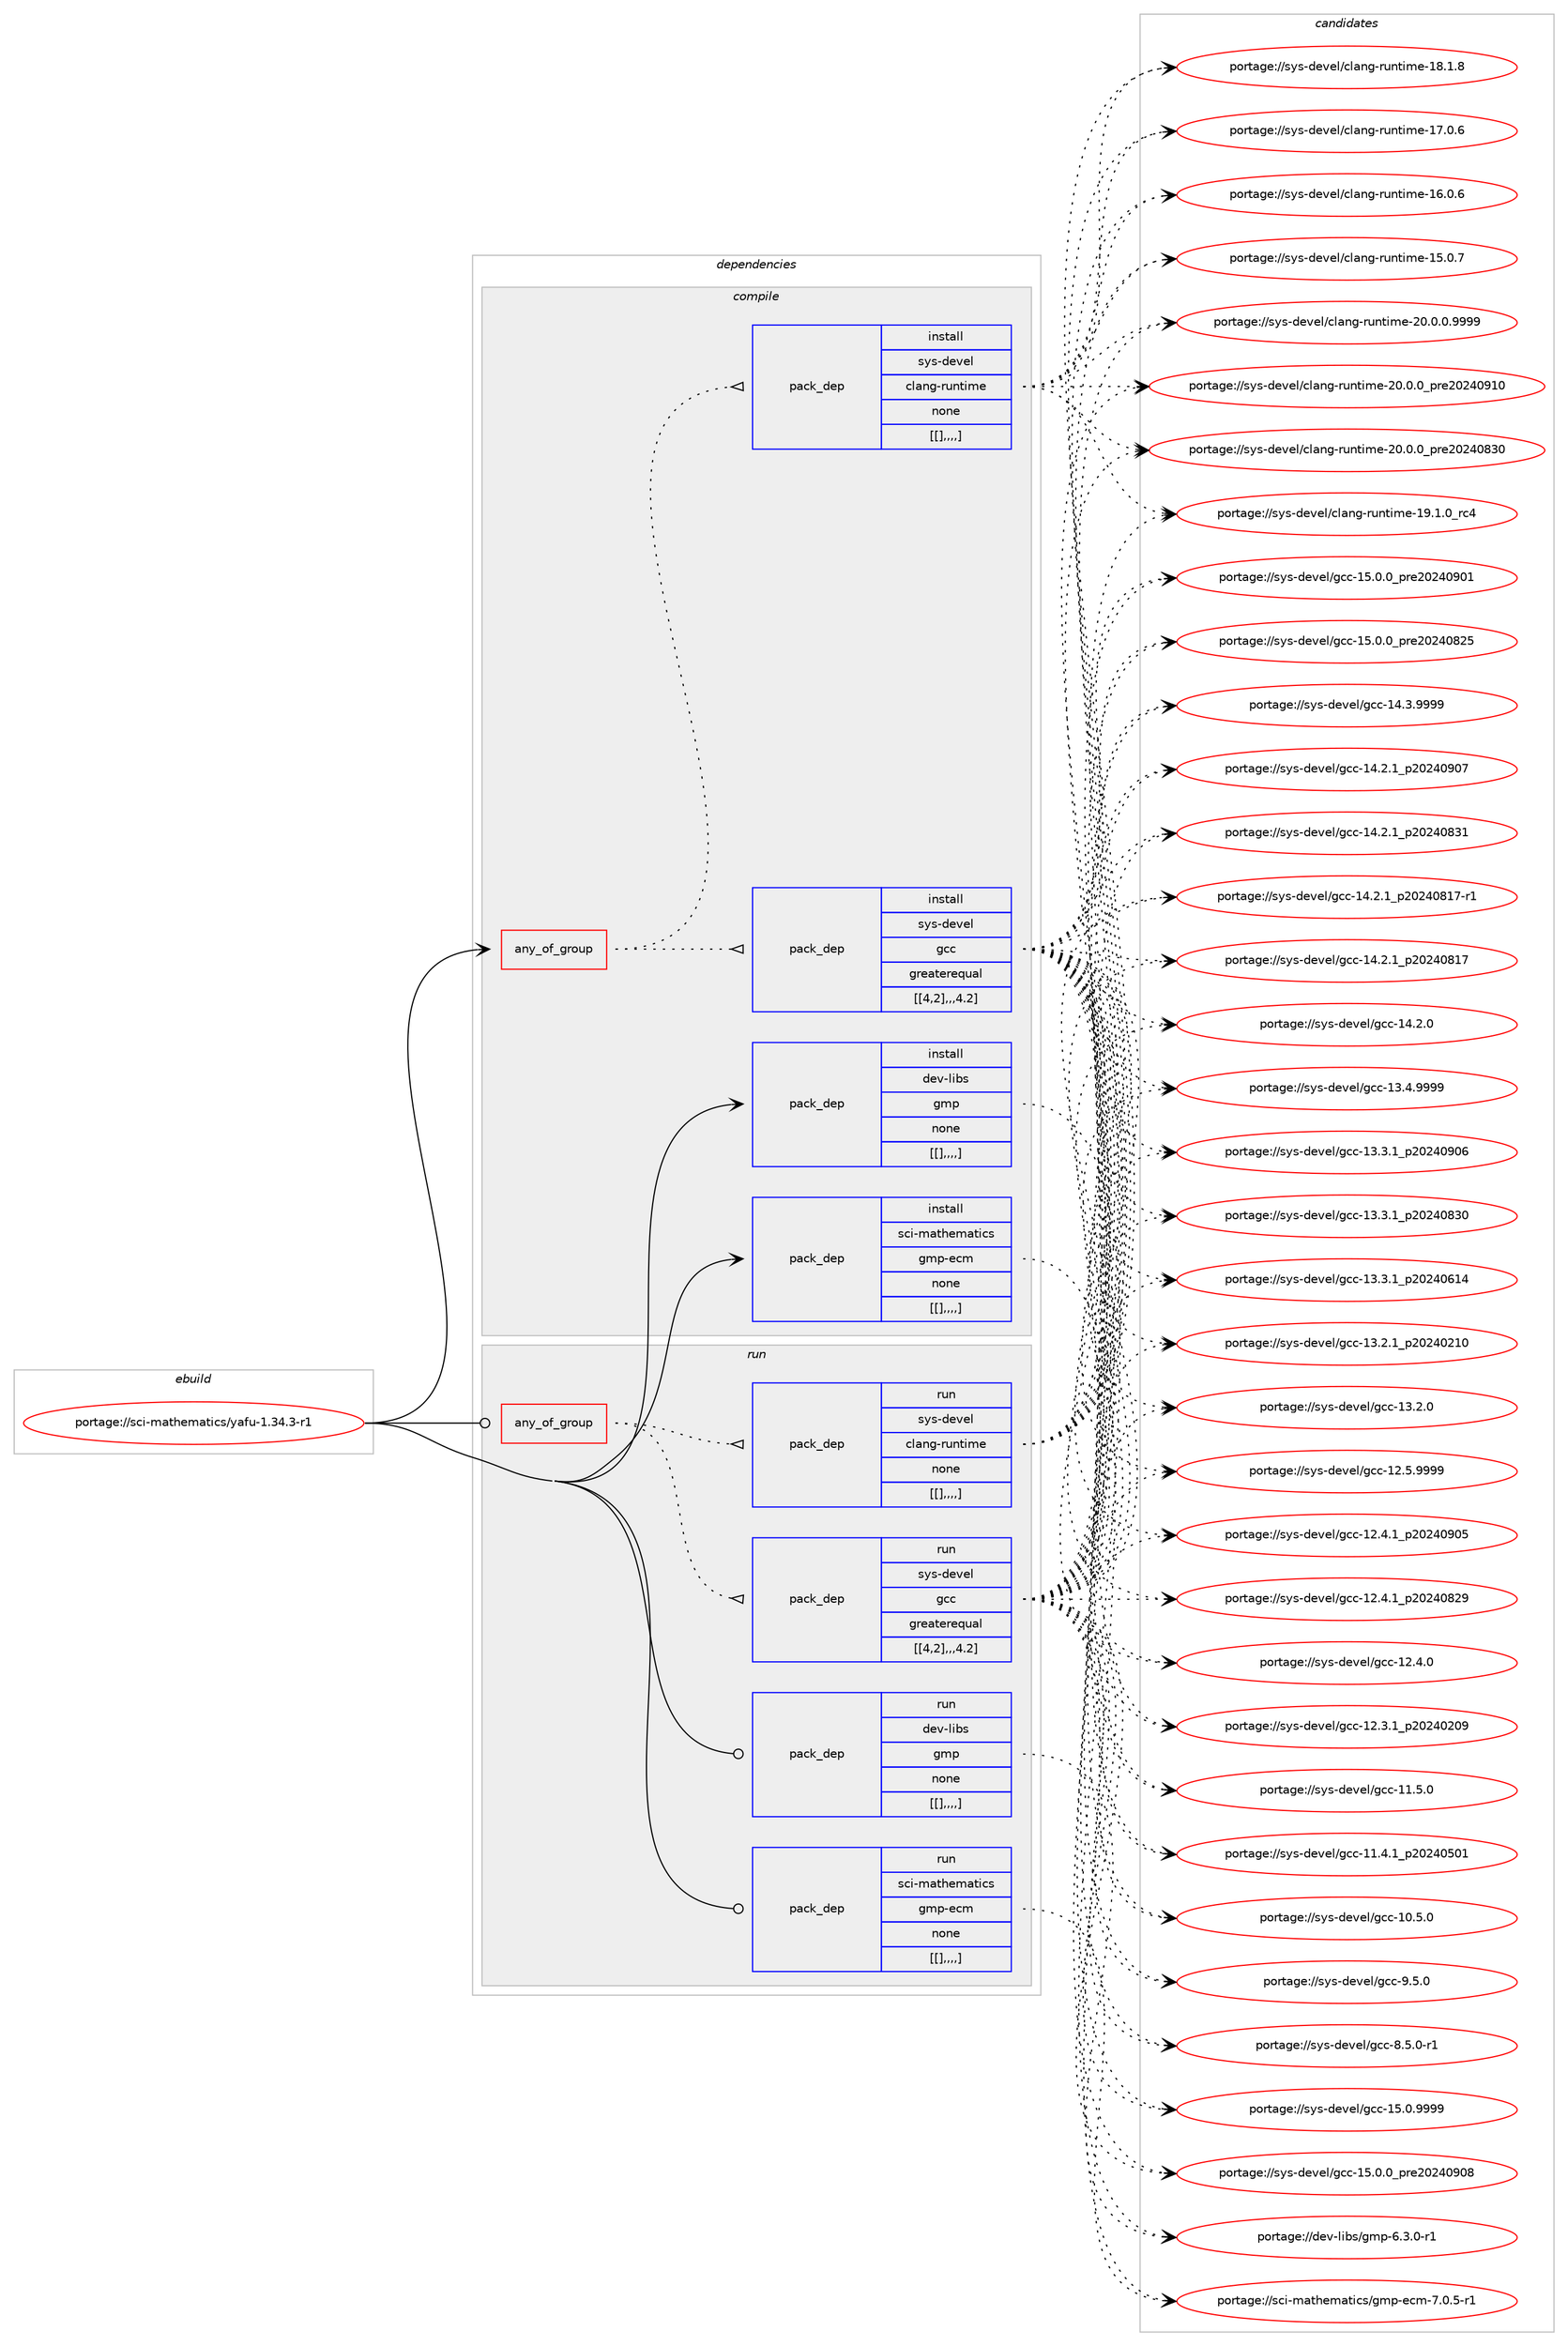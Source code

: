 digraph prolog {

# *************
# Graph options
# *************

newrank=true;
concentrate=true;
compound=true;
graph [rankdir=LR,fontname=Helvetica,fontsize=10,ranksep=1.5];#, ranksep=2.5, nodesep=0.2];
edge  [arrowhead=vee];
node  [fontname=Helvetica,fontsize=10];

# **********
# The ebuild
# **********

subgraph cluster_leftcol {
color=gray;
label=<<i>ebuild</i>>;
id [label="portage://sci-mathematics/yafu-1.34.3-r1", color=red, width=4, href="../sci-mathematics/yafu-1.34.3-r1.svg"];
}

# ****************
# The dependencies
# ****************

subgraph cluster_midcol {
color=gray;
label=<<i>dependencies</i>>;
subgraph cluster_compile {
fillcolor="#eeeeee";
style=filled;
label=<<i>compile</i>>;
subgraph any2838 {
dependency426293 [label=<<TABLE BORDER="0" CELLBORDER="1" CELLSPACING="0" CELLPADDING="4"><TR><TD CELLPADDING="10">any_of_group</TD></TR></TABLE>>, shape=none, color=red];subgraph pack310459 {
dependency426294 [label=<<TABLE BORDER="0" CELLBORDER="1" CELLSPACING="0" CELLPADDING="4" WIDTH="220"><TR><TD ROWSPAN="6" CELLPADDING="30">pack_dep</TD></TR><TR><TD WIDTH="110">install</TD></TR><TR><TD>sys-devel</TD></TR><TR><TD>gcc</TD></TR><TR><TD>greaterequal</TD></TR><TR><TD>[[4,2],,,4.2]</TD></TR></TABLE>>, shape=none, color=blue];
}
dependency426293:e -> dependency426294:w [weight=20,style="dotted",arrowhead="oinv"];
subgraph pack310460 {
dependency426295 [label=<<TABLE BORDER="0" CELLBORDER="1" CELLSPACING="0" CELLPADDING="4" WIDTH="220"><TR><TD ROWSPAN="6" CELLPADDING="30">pack_dep</TD></TR><TR><TD WIDTH="110">install</TD></TR><TR><TD>sys-devel</TD></TR><TR><TD>clang-runtime</TD></TR><TR><TD>none</TD></TR><TR><TD>[[],,,,]</TD></TR></TABLE>>, shape=none, color=blue];
}
dependency426293:e -> dependency426295:w [weight=20,style="dotted",arrowhead="oinv"];
}
id:e -> dependency426293:w [weight=20,style="solid",arrowhead="vee"];
subgraph pack310461 {
dependency426296 [label=<<TABLE BORDER="0" CELLBORDER="1" CELLSPACING="0" CELLPADDING="4" WIDTH="220"><TR><TD ROWSPAN="6" CELLPADDING="30">pack_dep</TD></TR><TR><TD WIDTH="110">install</TD></TR><TR><TD>dev-libs</TD></TR><TR><TD>gmp</TD></TR><TR><TD>none</TD></TR><TR><TD>[[],,,,]</TD></TR></TABLE>>, shape=none, color=blue];
}
id:e -> dependency426296:w [weight=20,style="solid",arrowhead="vee"];
subgraph pack310462 {
dependency426297 [label=<<TABLE BORDER="0" CELLBORDER="1" CELLSPACING="0" CELLPADDING="4" WIDTH="220"><TR><TD ROWSPAN="6" CELLPADDING="30">pack_dep</TD></TR><TR><TD WIDTH="110">install</TD></TR><TR><TD>sci-mathematics</TD></TR><TR><TD>gmp-ecm</TD></TR><TR><TD>none</TD></TR><TR><TD>[[],,,,]</TD></TR></TABLE>>, shape=none, color=blue];
}
id:e -> dependency426297:w [weight=20,style="solid",arrowhead="vee"];
}
subgraph cluster_compileandrun {
fillcolor="#eeeeee";
style=filled;
label=<<i>compile and run</i>>;
}
subgraph cluster_run {
fillcolor="#eeeeee";
style=filled;
label=<<i>run</i>>;
subgraph any2839 {
dependency426298 [label=<<TABLE BORDER="0" CELLBORDER="1" CELLSPACING="0" CELLPADDING="4"><TR><TD CELLPADDING="10">any_of_group</TD></TR></TABLE>>, shape=none, color=red];subgraph pack310463 {
dependency426299 [label=<<TABLE BORDER="0" CELLBORDER="1" CELLSPACING="0" CELLPADDING="4" WIDTH="220"><TR><TD ROWSPAN="6" CELLPADDING="30">pack_dep</TD></TR><TR><TD WIDTH="110">run</TD></TR><TR><TD>sys-devel</TD></TR><TR><TD>gcc</TD></TR><TR><TD>greaterequal</TD></TR><TR><TD>[[4,2],,,4.2]</TD></TR></TABLE>>, shape=none, color=blue];
}
dependency426298:e -> dependency426299:w [weight=20,style="dotted",arrowhead="oinv"];
subgraph pack310464 {
dependency426300 [label=<<TABLE BORDER="0" CELLBORDER="1" CELLSPACING="0" CELLPADDING="4" WIDTH="220"><TR><TD ROWSPAN="6" CELLPADDING="30">pack_dep</TD></TR><TR><TD WIDTH="110">run</TD></TR><TR><TD>sys-devel</TD></TR><TR><TD>clang-runtime</TD></TR><TR><TD>none</TD></TR><TR><TD>[[],,,,]</TD></TR></TABLE>>, shape=none, color=blue];
}
dependency426298:e -> dependency426300:w [weight=20,style="dotted",arrowhead="oinv"];
}
id:e -> dependency426298:w [weight=20,style="solid",arrowhead="odot"];
subgraph pack310465 {
dependency426301 [label=<<TABLE BORDER="0" CELLBORDER="1" CELLSPACING="0" CELLPADDING="4" WIDTH="220"><TR><TD ROWSPAN="6" CELLPADDING="30">pack_dep</TD></TR><TR><TD WIDTH="110">run</TD></TR><TR><TD>dev-libs</TD></TR><TR><TD>gmp</TD></TR><TR><TD>none</TD></TR><TR><TD>[[],,,,]</TD></TR></TABLE>>, shape=none, color=blue];
}
id:e -> dependency426301:w [weight=20,style="solid",arrowhead="odot"];
subgraph pack310466 {
dependency426302 [label=<<TABLE BORDER="0" CELLBORDER="1" CELLSPACING="0" CELLPADDING="4" WIDTH="220"><TR><TD ROWSPAN="6" CELLPADDING="30">pack_dep</TD></TR><TR><TD WIDTH="110">run</TD></TR><TR><TD>sci-mathematics</TD></TR><TR><TD>gmp-ecm</TD></TR><TR><TD>none</TD></TR><TR><TD>[[],,,,]</TD></TR></TABLE>>, shape=none, color=blue];
}
id:e -> dependency426302:w [weight=20,style="solid",arrowhead="odot"];
}
}

# **************
# The candidates
# **************

subgraph cluster_choices {
rank=same;
color=gray;
label=<<i>candidates</i>>;

subgraph choice310459 {
color=black;
nodesep=1;
choice1151211154510010111810110847103999945495346484657575757 [label="portage://sys-devel/gcc-15.0.9999", color=red, width=4,href="../sys-devel/gcc-15.0.9999.svg"];
choice1151211154510010111810110847103999945495346484648951121141015048505248574856 [label="portage://sys-devel/gcc-15.0.0_pre20240908", color=red, width=4,href="../sys-devel/gcc-15.0.0_pre20240908.svg"];
choice1151211154510010111810110847103999945495346484648951121141015048505248574849 [label="portage://sys-devel/gcc-15.0.0_pre20240901", color=red, width=4,href="../sys-devel/gcc-15.0.0_pre20240901.svg"];
choice1151211154510010111810110847103999945495346484648951121141015048505248565053 [label="portage://sys-devel/gcc-15.0.0_pre20240825", color=red, width=4,href="../sys-devel/gcc-15.0.0_pre20240825.svg"];
choice1151211154510010111810110847103999945495246514657575757 [label="portage://sys-devel/gcc-14.3.9999", color=red, width=4,href="../sys-devel/gcc-14.3.9999.svg"];
choice1151211154510010111810110847103999945495246504649951125048505248574855 [label="portage://sys-devel/gcc-14.2.1_p20240907", color=red, width=4,href="../sys-devel/gcc-14.2.1_p20240907.svg"];
choice1151211154510010111810110847103999945495246504649951125048505248565149 [label="portage://sys-devel/gcc-14.2.1_p20240831", color=red, width=4,href="../sys-devel/gcc-14.2.1_p20240831.svg"];
choice11512111545100101118101108471039999454952465046499511250485052485649554511449 [label="portage://sys-devel/gcc-14.2.1_p20240817-r1", color=red, width=4,href="../sys-devel/gcc-14.2.1_p20240817-r1.svg"];
choice1151211154510010111810110847103999945495246504649951125048505248564955 [label="portage://sys-devel/gcc-14.2.1_p20240817", color=red, width=4,href="../sys-devel/gcc-14.2.1_p20240817.svg"];
choice1151211154510010111810110847103999945495246504648 [label="portage://sys-devel/gcc-14.2.0", color=red, width=4,href="../sys-devel/gcc-14.2.0.svg"];
choice1151211154510010111810110847103999945495146524657575757 [label="portage://sys-devel/gcc-13.4.9999", color=red, width=4,href="../sys-devel/gcc-13.4.9999.svg"];
choice1151211154510010111810110847103999945495146514649951125048505248574854 [label="portage://sys-devel/gcc-13.3.1_p20240906", color=red, width=4,href="../sys-devel/gcc-13.3.1_p20240906.svg"];
choice1151211154510010111810110847103999945495146514649951125048505248565148 [label="portage://sys-devel/gcc-13.3.1_p20240830", color=red, width=4,href="../sys-devel/gcc-13.3.1_p20240830.svg"];
choice1151211154510010111810110847103999945495146514649951125048505248544952 [label="portage://sys-devel/gcc-13.3.1_p20240614", color=red, width=4,href="../sys-devel/gcc-13.3.1_p20240614.svg"];
choice1151211154510010111810110847103999945495146504649951125048505248504948 [label="portage://sys-devel/gcc-13.2.1_p20240210", color=red, width=4,href="../sys-devel/gcc-13.2.1_p20240210.svg"];
choice1151211154510010111810110847103999945495146504648 [label="portage://sys-devel/gcc-13.2.0", color=red, width=4,href="../sys-devel/gcc-13.2.0.svg"];
choice1151211154510010111810110847103999945495046534657575757 [label="portage://sys-devel/gcc-12.5.9999", color=red, width=4,href="../sys-devel/gcc-12.5.9999.svg"];
choice1151211154510010111810110847103999945495046524649951125048505248574853 [label="portage://sys-devel/gcc-12.4.1_p20240905", color=red, width=4,href="../sys-devel/gcc-12.4.1_p20240905.svg"];
choice1151211154510010111810110847103999945495046524649951125048505248565057 [label="portage://sys-devel/gcc-12.4.1_p20240829", color=red, width=4,href="../sys-devel/gcc-12.4.1_p20240829.svg"];
choice1151211154510010111810110847103999945495046524648 [label="portage://sys-devel/gcc-12.4.0", color=red, width=4,href="../sys-devel/gcc-12.4.0.svg"];
choice1151211154510010111810110847103999945495046514649951125048505248504857 [label="portage://sys-devel/gcc-12.3.1_p20240209", color=red, width=4,href="../sys-devel/gcc-12.3.1_p20240209.svg"];
choice1151211154510010111810110847103999945494946534648 [label="portage://sys-devel/gcc-11.5.0", color=red, width=4,href="../sys-devel/gcc-11.5.0.svg"];
choice1151211154510010111810110847103999945494946524649951125048505248534849 [label="portage://sys-devel/gcc-11.4.1_p20240501", color=red, width=4,href="../sys-devel/gcc-11.4.1_p20240501.svg"];
choice1151211154510010111810110847103999945494846534648 [label="portage://sys-devel/gcc-10.5.0", color=red, width=4,href="../sys-devel/gcc-10.5.0.svg"];
choice11512111545100101118101108471039999455746534648 [label="portage://sys-devel/gcc-9.5.0", color=red, width=4,href="../sys-devel/gcc-9.5.0.svg"];
choice115121115451001011181011084710399994556465346484511449 [label="portage://sys-devel/gcc-8.5.0-r1", color=red, width=4,href="../sys-devel/gcc-8.5.0-r1.svg"];
dependency426294:e -> choice1151211154510010111810110847103999945495346484657575757:w [style=dotted,weight="100"];
dependency426294:e -> choice1151211154510010111810110847103999945495346484648951121141015048505248574856:w [style=dotted,weight="100"];
dependency426294:e -> choice1151211154510010111810110847103999945495346484648951121141015048505248574849:w [style=dotted,weight="100"];
dependency426294:e -> choice1151211154510010111810110847103999945495346484648951121141015048505248565053:w [style=dotted,weight="100"];
dependency426294:e -> choice1151211154510010111810110847103999945495246514657575757:w [style=dotted,weight="100"];
dependency426294:e -> choice1151211154510010111810110847103999945495246504649951125048505248574855:w [style=dotted,weight="100"];
dependency426294:e -> choice1151211154510010111810110847103999945495246504649951125048505248565149:w [style=dotted,weight="100"];
dependency426294:e -> choice11512111545100101118101108471039999454952465046499511250485052485649554511449:w [style=dotted,weight="100"];
dependency426294:e -> choice1151211154510010111810110847103999945495246504649951125048505248564955:w [style=dotted,weight="100"];
dependency426294:e -> choice1151211154510010111810110847103999945495246504648:w [style=dotted,weight="100"];
dependency426294:e -> choice1151211154510010111810110847103999945495146524657575757:w [style=dotted,weight="100"];
dependency426294:e -> choice1151211154510010111810110847103999945495146514649951125048505248574854:w [style=dotted,weight="100"];
dependency426294:e -> choice1151211154510010111810110847103999945495146514649951125048505248565148:w [style=dotted,weight="100"];
dependency426294:e -> choice1151211154510010111810110847103999945495146514649951125048505248544952:w [style=dotted,weight="100"];
dependency426294:e -> choice1151211154510010111810110847103999945495146504649951125048505248504948:w [style=dotted,weight="100"];
dependency426294:e -> choice1151211154510010111810110847103999945495146504648:w [style=dotted,weight="100"];
dependency426294:e -> choice1151211154510010111810110847103999945495046534657575757:w [style=dotted,weight="100"];
dependency426294:e -> choice1151211154510010111810110847103999945495046524649951125048505248574853:w [style=dotted,weight="100"];
dependency426294:e -> choice1151211154510010111810110847103999945495046524649951125048505248565057:w [style=dotted,weight="100"];
dependency426294:e -> choice1151211154510010111810110847103999945495046524648:w [style=dotted,weight="100"];
dependency426294:e -> choice1151211154510010111810110847103999945495046514649951125048505248504857:w [style=dotted,weight="100"];
dependency426294:e -> choice1151211154510010111810110847103999945494946534648:w [style=dotted,weight="100"];
dependency426294:e -> choice1151211154510010111810110847103999945494946524649951125048505248534849:w [style=dotted,weight="100"];
dependency426294:e -> choice1151211154510010111810110847103999945494846534648:w [style=dotted,weight="100"];
dependency426294:e -> choice11512111545100101118101108471039999455746534648:w [style=dotted,weight="100"];
dependency426294:e -> choice115121115451001011181011084710399994556465346484511449:w [style=dotted,weight="100"];
}
subgraph choice310460 {
color=black;
nodesep=1;
choice1151211154510010111810110847991089711010345114117110116105109101455048464846484657575757 [label="portage://sys-devel/clang-runtime-20.0.0.9999", color=red, width=4,href="../sys-devel/clang-runtime-20.0.0.9999.svg"];
choice115121115451001011181011084799108971101034511411711011610510910145504846484648951121141015048505248574948 [label="portage://sys-devel/clang-runtime-20.0.0_pre20240910", color=red, width=4,href="../sys-devel/clang-runtime-20.0.0_pre20240910.svg"];
choice115121115451001011181011084799108971101034511411711011610510910145504846484648951121141015048505248565148 [label="portage://sys-devel/clang-runtime-20.0.0_pre20240830", color=red, width=4,href="../sys-devel/clang-runtime-20.0.0_pre20240830.svg"];
choice115121115451001011181011084799108971101034511411711011610510910145495746494648951149952 [label="portage://sys-devel/clang-runtime-19.1.0_rc4", color=red, width=4,href="../sys-devel/clang-runtime-19.1.0_rc4.svg"];
choice115121115451001011181011084799108971101034511411711011610510910145495646494656 [label="portage://sys-devel/clang-runtime-18.1.8", color=red, width=4,href="../sys-devel/clang-runtime-18.1.8.svg"];
choice115121115451001011181011084799108971101034511411711011610510910145495546484654 [label="portage://sys-devel/clang-runtime-17.0.6", color=red, width=4,href="../sys-devel/clang-runtime-17.0.6.svg"];
choice115121115451001011181011084799108971101034511411711011610510910145495446484654 [label="portage://sys-devel/clang-runtime-16.0.6", color=red, width=4,href="../sys-devel/clang-runtime-16.0.6.svg"];
choice115121115451001011181011084799108971101034511411711011610510910145495346484655 [label="portage://sys-devel/clang-runtime-15.0.7", color=red, width=4,href="../sys-devel/clang-runtime-15.0.7.svg"];
dependency426295:e -> choice1151211154510010111810110847991089711010345114117110116105109101455048464846484657575757:w [style=dotted,weight="100"];
dependency426295:e -> choice115121115451001011181011084799108971101034511411711011610510910145504846484648951121141015048505248574948:w [style=dotted,weight="100"];
dependency426295:e -> choice115121115451001011181011084799108971101034511411711011610510910145504846484648951121141015048505248565148:w [style=dotted,weight="100"];
dependency426295:e -> choice115121115451001011181011084799108971101034511411711011610510910145495746494648951149952:w [style=dotted,weight="100"];
dependency426295:e -> choice115121115451001011181011084799108971101034511411711011610510910145495646494656:w [style=dotted,weight="100"];
dependency426295:e -> choice115121115451001011181011084799108971101034511411711011610510910145495546484654:w [style=dotted,weight="100"];
dependency426295:e -> choice115121115451001011181011084799108971101034511411711011610510910145495446484654:w [style=dotted,weight="100"];
dependency426295:e -> choice115121115451001011181011084799108971101034511411711011610510910145495346484655:w [style=dotted,weight="100"];
}
subgraph choice310461 {
color=black;
nodesep=1;
choice1001011184510810598115471031091124554465146484511449 [label="portage://dev-libs/gmp-6.3.0-r1", color=red, width=4,href="../dev-libs/gmp-6.3.0-r1.svg"];
dependency426296:e -> choice1001011184510810598115471031091124554465146484511449:w [style=dotted,weight="100"];
}
subgraph choice310462 {
color=black;
nodesep=1;
choice11599105451099711610410110997116105991154710310911245101991094555464846534511449 [label="portage://sci-mathematics/gmp-ecm-7.0.5-r1", color=red, width=4,href="../sci-mathematics/gmp-ecm-7.0.5-r1.svg"];
dependency426297:e -> choice11599105451099711610410110997116105991154710310911245101991094555464846534511449:w [style=dotted,weight="100"];
}
subgraph choice310463 {
color=black;
nodesep=1;
choice1151211154510010111810110847103999945495346484657575757 [label="portage://sys-devel/gcc-15.0.9999", color=red, width=4,href="../sys-devel/gcc-15.0.9999.svg"];
choice1151211154510010111810110847103999945495346484648951121141015048505248574856 [label="portage://sys-devel/gcc-15.0.0_pre20240908", color=red, width=4,href="../sys-devel/gcc-15.0.0_pre20240908.svg"];
choice1151211154510010111810110847103999945495346484648951121141015048505248574849 [label="portage://sys-devel/gcc-15.0.0_pre20240901", color=red, width=4,href="../sys-devel/gcc-15.0.0_pre20240901.svg"];
choice1151211154510010111810110847103999945495346484648951121141015048505248565053 [label="portage://sys-devel/gcc-15.0.0_pre20240825", color=red, width=4,href="../sys-devel/gcc-15.0.0_pre20240825.svg"];
choice1151211154510010111810110847103999945495246514657575757 [label="portage://sys-devel/gcc-14.3.9999", color=red, width=4,href="../sys-devel/gcc-14.3.9999.svg"];
choice1151211154510010111810110847103999945495246504649951125048505248574855 [label="portage://sys-devel/gcc-14.2.1_p20240907", color=red, width=4,href="../sys-devel/gcc-14.2.1_p20240907.svg"];
choice1151211154510010111810110847103999945495246504649951125048505248565149 [label="portage://sys-devel/gcc-14.2.1_p20240831", color=red, width=4,href="../sys-devel/gcc-14.2.1_p20240831.svg"];
choice11512111545100101118101108471039999454952465046499511250485052485649554511449 [label="portage://sys-devel/gcc-14.2.1_p20240817-r1", color=red, width=4,href="../sys-devel/gcc-14.2.1_p20240817-r1.svg"];
choice1151211154510010111810110847103999945495246504649951125048505248564955 [label="portage://sys-devel/gcc-14.2.1_p20240817", color=red, width=4,href="../sys-devel/gcc-14.2.1_p20240817.svg"];
choice1151211154510010111810110847103999945495246504648 [label="portage://sys-devel/gcc-14.2.0", color=red, width=4,href="../sys-devel/gcc-14.2.0.svg"];
choice1151211154510010111810110847103999945495146524657575757 [label="portage://sys-devel/gcc-13.4.9999", color=red, width=4,href="../sys-devel/gcc-13.4.9999.svg"];
choice1151211154510010111810110847103999945495146514649951125048505248574854 [label="portage://sys-devel/gcc-13.3.1_p20240906", color=red, width=4,href="../sys-devel/gcc-13.3.1_p20240906.svg"];
choice1151211154510010111810110847103999945495146514649951125048505248565148 [label="portage://sys-devel/gcc-13.3.1_p20240830", color=red, width=4,href="../sys-devel/gcc-13.3.1_p20240830.svg"];
choice1151211154510010111810110847103999945495146514649951125048505248544952 [label="portage://sys-devel/gcc-13.3.1_p20240614", color=red, width=4,href="../sys-devel/gcc-13.3.1_p20240614.svg"];
choice1151211154510010111810110847103999945495146504649951125048505248504948 [label="portage://sys-devel/gcc-13.2.1_p20240210", color=red, width=4,href="../sys-devel/gcc-13.2.1_p20240210.svg"];
choice1151211154510010111810110847103999945495146504648 [label="portage://sys-devel/gcc-13.2.0", color=red, width=4,href="../sys-devel/gcc-13.2.0.svg"];
choice1151211154510010111810110847103999945495046534657575757 [label="portage://sys-devel/gcc-12.5.9999", color=red, width=4,href="../sys-devel/gcc-12.5.9999.svg"];
choice1151211154510010111810110847103999945495046524649951125048505248574853 [label="portage://sys-devel/gcc-12.4.1_p20240905", color=red, width=4,href="../sys-devel/gcc-12.4.1_p20240905.svg"];
choice1151211154510010111810110847103999945495046524649951125048505248565057 [label="portage://sys-devel/gcc-12.4.1_p20240829", color=red, width=4,href="../sys-devel/gcc-12.4.1_p20240829.svg"];
choice1151211154510010111810110847103999945495046524648 [label="portage://sys-devel/gcc-12.4.0", color=red, width=4,href="../sys-devel/gcc-12.4.0.svg"];
choice1151211154510010111810110847103999945495046514649951125048505248504857 [label="portage://sys-devel/gcc-12.3.1_p20240209", color=red, width=4,href="../sys-devel/gcc-12.3.1_p20240209.svg"];
choice1151211154510010111810110847103999945494946534648 [label="portage://sys-devel/gcc-11.5.0", color=red, width=4,href="../sys-devel/gcc-11.5.0.svg"];
choice1151211154510010111810110847103999945494946524649951125048505248534849 [label="portage://sys-devel/gcc-11.4.1_p20240501", color=red, width=4,href="../sys-devel/gcc-11.4.1_p20240501.svg"];
choice1151211154510010111810110847103999945494846534648 [label="portage://sys-devel/gcc-10.5.0", color=red, width=4,href="../sys-devel/gcc-10.5.0.svg"];
choice11512111545100101118101108471039999455746534648 [label="portage://sys-devel/gcc-9.5.0", color=red, width=4,href="../sys-devel/gcc-9.5.0.svg"];
choice115121115451001011181011084710399994556465346484511449 [label="portage://sys-devel/gcc-8.5.0-r1", color=red, width=4,href="../sys-devel/gcc-8.5.0-r1.svg"];
dependency426299:e -> choice1151211154510010111810110847103999945495346484657575757:w [style=dotted,weight="100"];
dependency426299:e -> choice1151211154510010111810110847103999945495346484648951121141015048505248574856:w [style=dotted,weight="100"];
dependency426299:e -> choice1151211154510010111810110847103999945495346484648951121141015048505248574849:w [style=dotted,weight="100"];
dependency426299:e -> choice1151211154510010111810110847103999945495346484648951121141015048505248565053:w [style=dotted,weight="100"];
dependency426299:e -> choice1151211154510010111810110847103999945495246514657575757:w [style=dotted,weight="100"];
dependency426299:e -> choice1151211154510010111810110847103999945495246504649951125048505248574855:w [style=dotted,weight="100"];
dependency426299:e -> choice1151211154510010111810110847103999945495246504649951125048505248565149:w [style=dotted,weight="100"];
dependency426299:e -> choice11512111545100101118101108471039999454952465046499511250485052485649554511449:w [style=dotted,weight="100"];
dependency426299:e -> choice1151211154510010111810110847103999945495246504649951125048505248564955:w [style=dotted,weight="100"];
dependency426299:e -> choice1151211154510010111810110847103999945495246504648:w [style=dotted,weight="100"];
dependency426299:e -> choice1151211154510010111810110847103999945495146524657575757:w [style=dotted,weight="100"];
dependency426299:e -> choice1151211154510010111810110847103999945495146514649951125048505248574854:w [style=dotted,weight="100"];
dependency426299:e -> choice1151211154510010111810110847103999945495146514649951125048505248565148:w [style=dotted,weight="100"];
dependency426299:e -> choice1151211154510010111810110847103999945495146514649951125048505248544952:w [style=dotted,weight="100"];
dependency426299:e -> choice1151211154510010111810110847103999945495146504649951125048505248504948:w [style=dotted,weight="100"];
dependency426299:e -> choice1151211154510010111810110847103999945495146504648:w [style=dotted,weight="100"];
dependency426299:e -> choice1151211154510010111810110847103999945495046534657575757:w [style=dotted,weight="100"];
dependency426299:e -> choice1151211154510010111810110847103999945495046524649951125048505248574853:w [style=dotted,weight="100"];
dependency426299:e -> choice1151211154510010111810110847103999945495046524649951125048505248565057:w [style=dotted,weight="100"];
dependency426299:e -> choice1151211154510010111810110847103999945495046524648:w [style=dotted,weight="100"];
dependency426299:e -> choice1151211154510010111810110847103999945495046514649951125048505248504857:w [style=dotted,weight="100"];
dependency426299:e -> choice1151211154510010111810110847103999945494946534648:w [style=dotted,weight="100"];
dependency426299:e -> choice1151211154510010111810110847103999945494946524649951125048505248534849:w [style=dotted,weight="100"];
dependency426299:e -> choice1151211154510010111810110847103999945494846534648:w [style=dotted,weight="100"];
dependency426299:e -> choice11512111545100101118101108471039999455746534648:w [style=dotted,weight="100"];
dependency426299:e -> choice115121115451001011181011084710399994556465346484511449:w [style=dotted,weight="100"];
}
subgraph choice310464 {
color=black;
nodesep=1;
choice1151211154510010111810110847991089711010345114117110116105109101455048464846484657575757 [label="portage://sys-devel/clang-runtime-20.0.0.9999", color=red, width=4,href="../sys-devel/clang-runtime-20.0.0.9999.svg"];
choice115121115451001011181011084799108971101034511411711011610510910145504846484648951121141015048505248574948 [label="portage://sys-devel/clang-runtime-20.0.0_pre20240910", color=red, width=4,href="../sys-devel/clang-runtime-20.0.0_pre20240910.svg"];
choice115121115451001011181011084799108971101034511411711011610510910145504846484648951121141015048505248565148 [label="portage://sys-devel/clang-runtime-20.0.0_pre20240830", color=red, width=4,href="../sys-devel/clang-runtime-20.0.0_pre20240830.svg"];
choice115121115451001011181011084799108971101034511411711011610510910145495746494648951149952 [label="portage://sys-devel/clang-runtime-19.1.0_rc4", color=red, width=4,href="../sys-devel/clang-runtime-19.1.0_rc4.svg"];
choice115121115451001011181011084799108971101034511411711011610510910145495646494656 [label="portage://sys-devel/clang-runtime-18.1.8", color=red, width=4,href="../sys-devel/clang-runtime-18.1.8.svg"];
choice115121115451001011181011084799108971101034511411711011610510910145495546484654 [label="portage://sys-devel/clang-runtime-17.0.6", color=red, width=4,href="../sys-devel/clang-runtime-17.0.6.svg"];
choice115121115451001011181011084799108971101034511411711011610510910145495446484654 [label="portage://sys-devel/clang-runtime-16.0.6", color=red, width=4,href="../sys-devel/clang-runtime-16.0.6.svg"];
choice115121115451001011181011084799108971101034511411711011610510910145495346484655 [label="portage://sys-devel/clang-runtime-15.0.7", color=red, width=4,href="../sys-devel/clang-runtime-15.0.7.svg"];
dependency426300:e -> choice1151211154510010111810110847991089711010345114117110116105109101455048464846484657575757:w [style=dotted,weight="100"];
dependency426300:e -> choice115121115451001011181011084799108971101034511411711011610510910145504846484648951121141015048505248574948:w [style=dotted,weight="100"];
dependency426300:e -> choice115121115451001011181011084799108971101034511411711011610510910145504846484648951121141015048505248565148:w [style=dotted,weight="100"];
dependency426300:e -> choice115121115451001011181011084799108971101034511411711011610510910145495746494648951149952:w [style=dotted,weight="100"];
dependency426300:e -> choice115121115451001011181011084799108971101034511411711011610510910145495646494656:w [style=dotted,weight="100"];
dependency426300:e -> choice115121115451001011181011084799108971101034511411711011610510910145495546484654:w [style=dotted,weight="100"];
dependency426300:e -> choice115121115451001011181011084799108971101034511411711011610510910145495446484654:w [style=dotted,weight="100"];
dependency426300:e -> choice115121115451001011181011084799108971101034511411711011610510910145495346484655:w [style=dotted,weight="100"];
}
subgraph choice310465 {
color=black;
nodesep=1;
choice1001011184510810598115471031091124554465146484511449 [label="portage://dev-libs/gmp-6.3.0-r1", color=red, width=4,href="../dev-libs/gmp-6.3.0-r1.svg"];
dependency426301:e -> choice1001011184510810598115471031091124554465146484511449:w [style=dotted,weight="100"];
}
subgraph choice310466 {
color=black;
nodesep=1;
choice11599105451099711610410110997116105991154710310911245101991094555464846534511449 [label="portage://sci-mathematics/gmp-ecm-7.0.5-r1", color=red, width=4,href="../sci-mathematics/gmp-ecm-7.0.5-r1.svg"];
dependency426302:e -> choice11599105451099711610410110997116105991154710310911245101991094555464846534511449:w [style=dotted,weight="100"];
}
}

}
